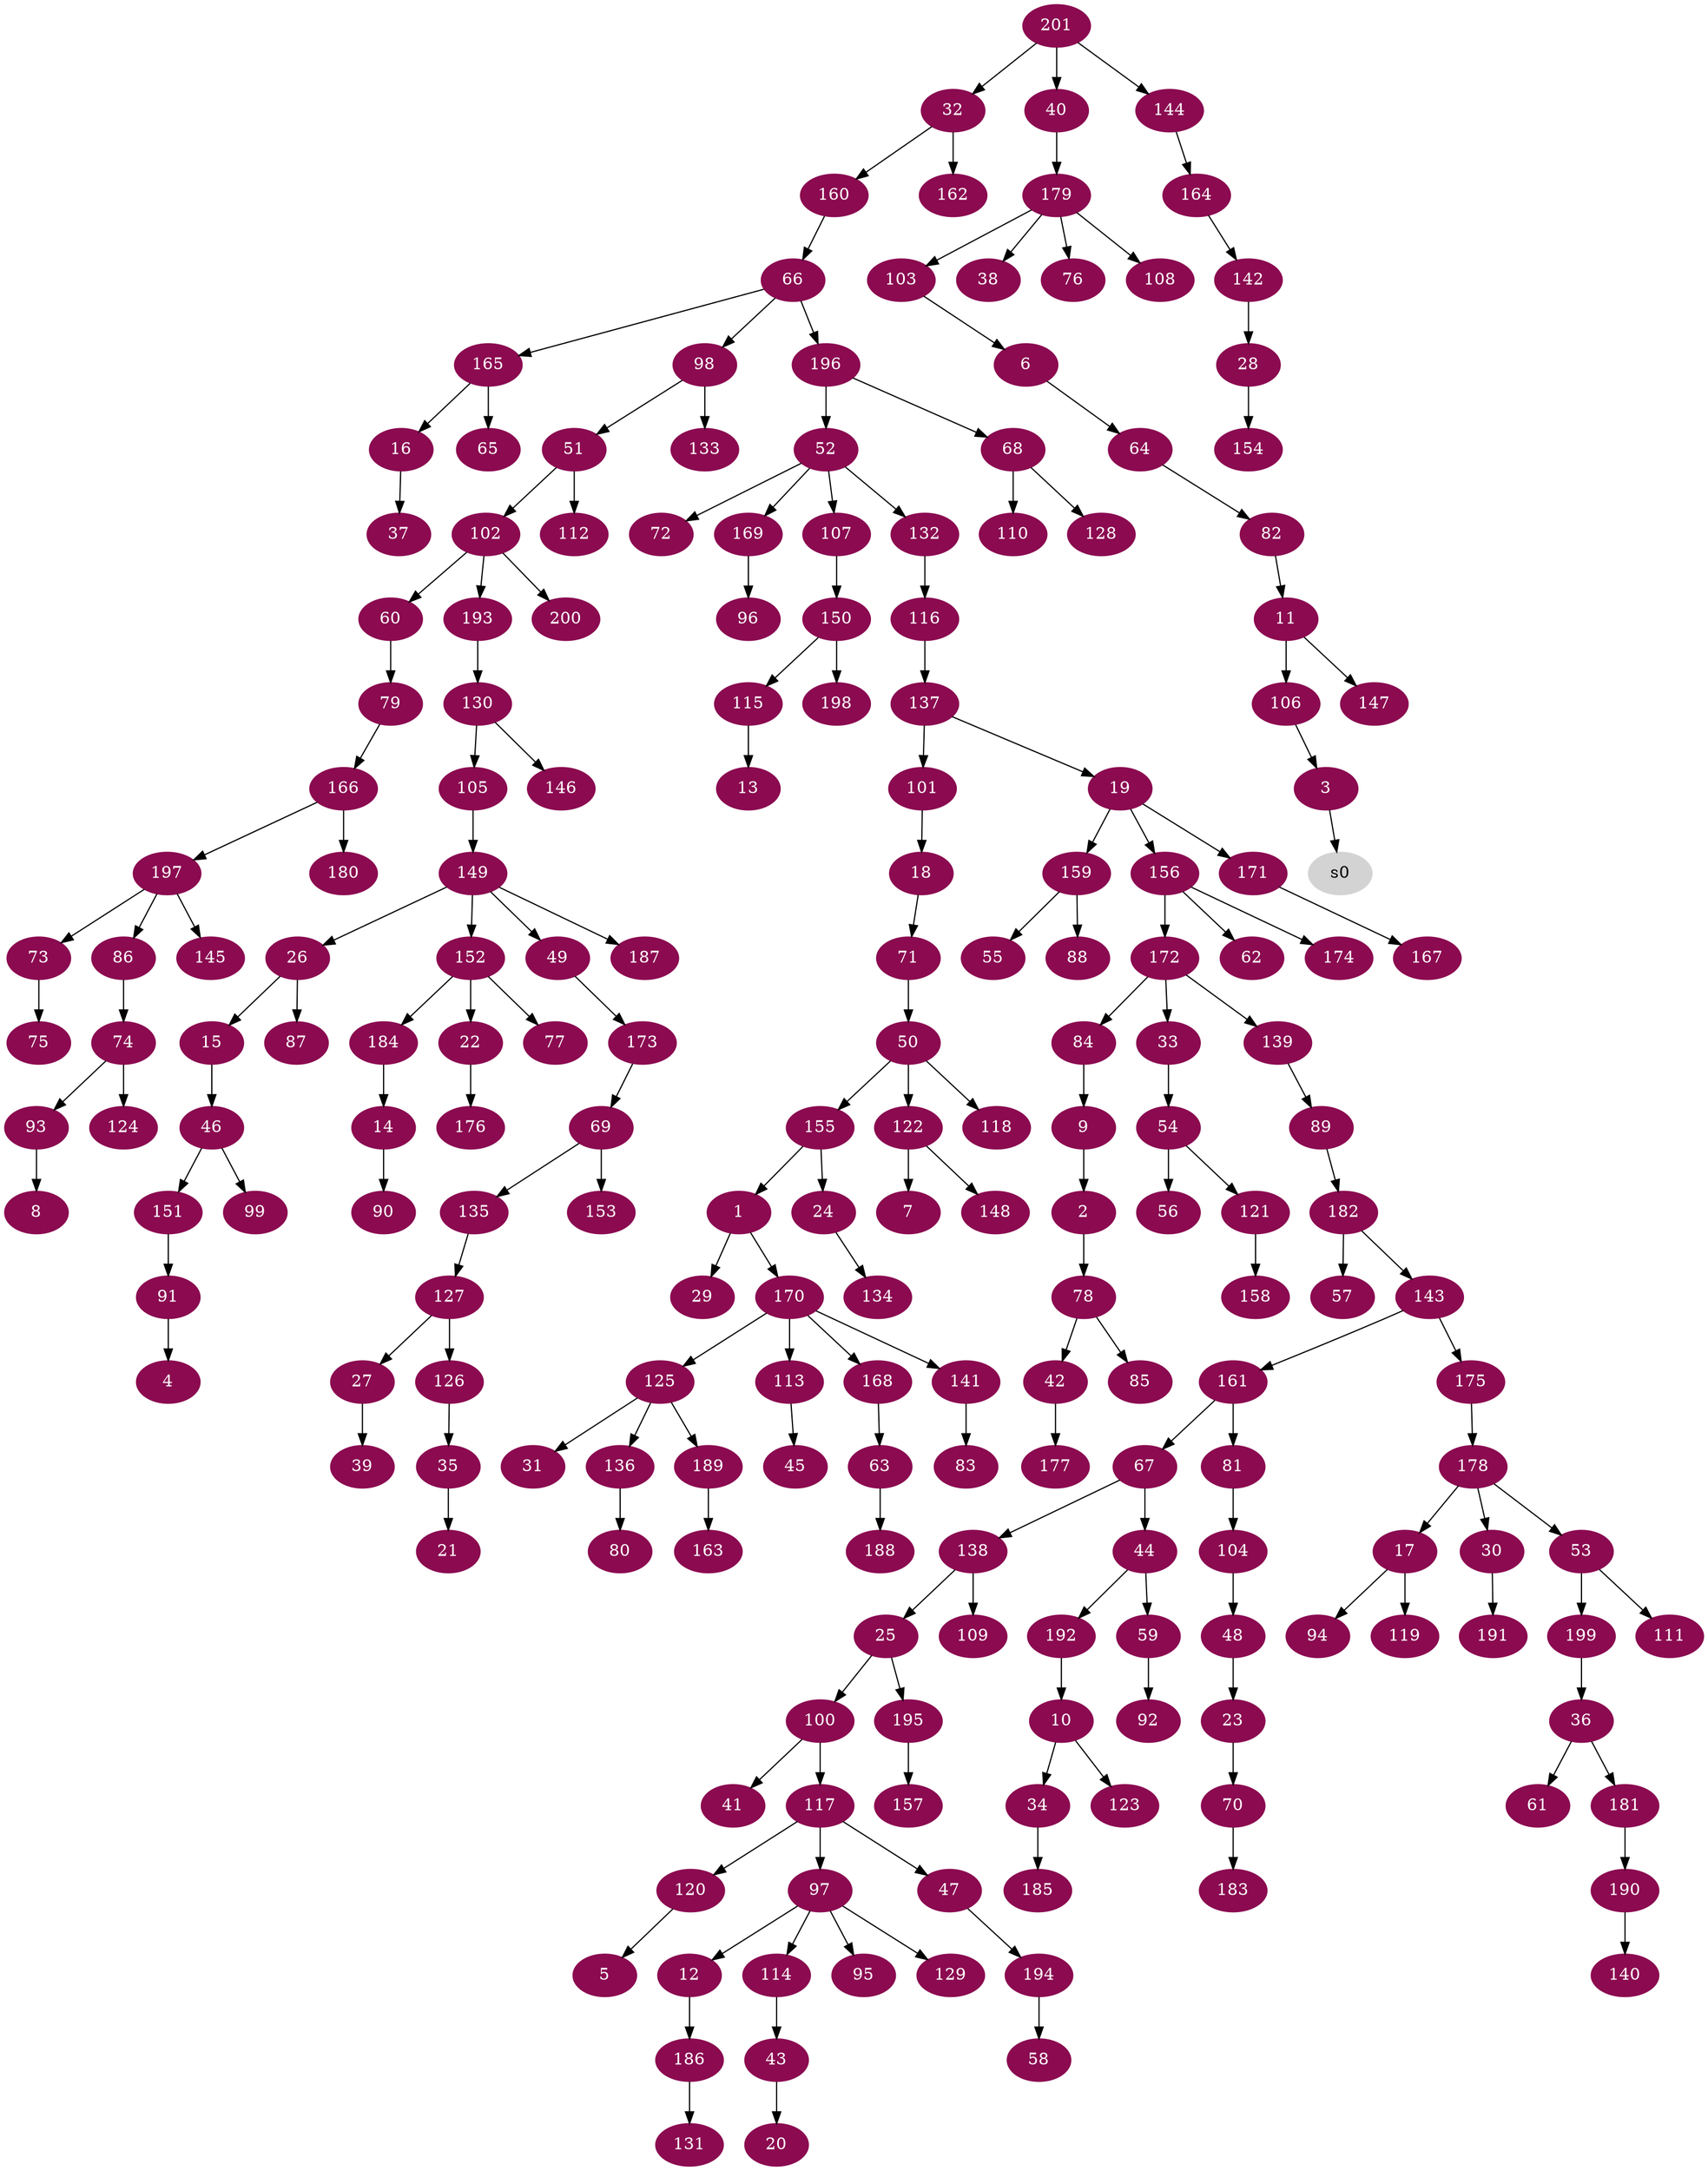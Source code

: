 digraph G {
node [color=deeppink4, style=filled, fontcolor=white];
155 -> 1;
9 -> 2;
106 -> 3;
91 -> 4;
120 -> 5;
103 -> 6;
122 -> 7;
93 -> 8;
84 -> 9;
192 -> 10;
82 -> 11;
97 -> 12;
115 -> 13;
184 -> 14;
26 -> 15;
165 -> 16;
178 -> 17;
101 -> 18;
137 -> 19;
43 -> 20;
35 -> 21;
152 -> 22;
48 -> 23;
155 -> 24;
138 -> 25;
149 -> 26;
127 -> 27;
142 -> 28;
1 -> 29;
178 -> 30;
125 -> 31;
201 -> 32;
172 -> 33;
10 -> 34;
126 -> 35;
199 -> 36;
16 -> 37;
179 -> 38;
27 -> 39;
201 -> 40;
100 -> 41;
78 -> 42;
114 -> 43;
67 -> 44;
113 -> 45;
15 -> 46;
117 -> 47;
104 -> 48;
149 -> 49;
71 -> 50;
98 -> 51;
196 -> 52;
178 -> 53;
33 -> 54;
159 -> 55;
54 -> 56;
182 -> 57;
194 -> 58;
44 -> 59;
102 -> 60;
36 -> 61;
156 -> 62;
168 -> 63;
6 -> 64;
165 -> 65;
160 -> 66;
161 -> 67;
196 -> 68;
173 -> 69;
23 -> 70;
18 -> 71;
52 -> 72;
197 -> 73;
86 -> 74;
73 -> 75;
179 -> 76;
152 -> 77;
2 -> 78;
60 -> 79;
136 -> 80;
161 -> 81;
64 -> 82;
141 -> 83;
172 -> 84;
78 -> 85;
197 -> 86;
26 -> 87;
159 -> 88;
139 -> 89;
14 -> 90;
151 -> 91;
59 -> 92;
74 -> 93;
17 -> 94;
97 -> 95;
169 -> 96;
117 -> 97;
66 -> 98;
46 -> 99;
25 -> 100;
137 -> 101;
51 -> 102;
179 -> 103;
81 -> 104;
130 -> 105;
11 -> 106;
52 -> 107;
179 -> 108;
138 -> 109;
68 -> 110;
53 -> 111;
51 -> 112;
170 -> 113;
97 -> 114;
150 -> 115;
132 -> 116;
100 -> 117;
50 -> 118;
17 -> 119;
117 -> 120;
54 -> 121;
50 -> 122;
10 -> 123;
74 -> 124;
170 -> 125;
127 -> 126;
135 -> 127;
68 -> 128;
97 -> 129;
193 -> 130;
186 -> 131;
52 -> 132;
98 -> 133;
24 -> 134;
69 -> 135;
125 -> 136;
116 -> 137;
67 -> 138;
172 -> 139;
190 -> 140;
170 -> 141;
164 -> 142;
182 -> 143;
201 -> 144;
197 -> 145;
130 -> 146;
11 -> 147;
122 -> 148;
105 -> 149;
107 -> 150;
46 -> 151;
149 -> 152;
69 -> 153;
28 -> 154;
50 -> 155;
19 -> 156;
195 -> 157;
121 -> 158;
19 -> 159;
32 -> 160;
143 -> 161;
32 -> 162;
189 -> 163;
144 -> 164;
66 -> 165;
79 -> 166;
171 -> 167;
170 -> 168;
52 -> 169;
1 -> 170;
19 -> 171;
156 -> 172;
49 -> 173;
156 -> 174;
143 -> 175;
22 -> 176;
42 -> 177;
175 -> 178;
40 -> 179;
166 -> 180;
36 -> 181;
89 -> 182;
70 -> 183;
152 -> 184;
34 -> 185;
12 -> 186;
149 -> 187;
63 -> 188;
125 -> 189;
181 -> 190;
30 -> 191;
44 -> 192;
102 -> 193;
47 -> 194;
25 -> 195;
66 -> 196;
166 -> 197;
150 -> 198;
53 -> 199;
102 -> 200;
node [color=lightgrey, style=filled, fontcolor=black];
3 -> s0;
}
